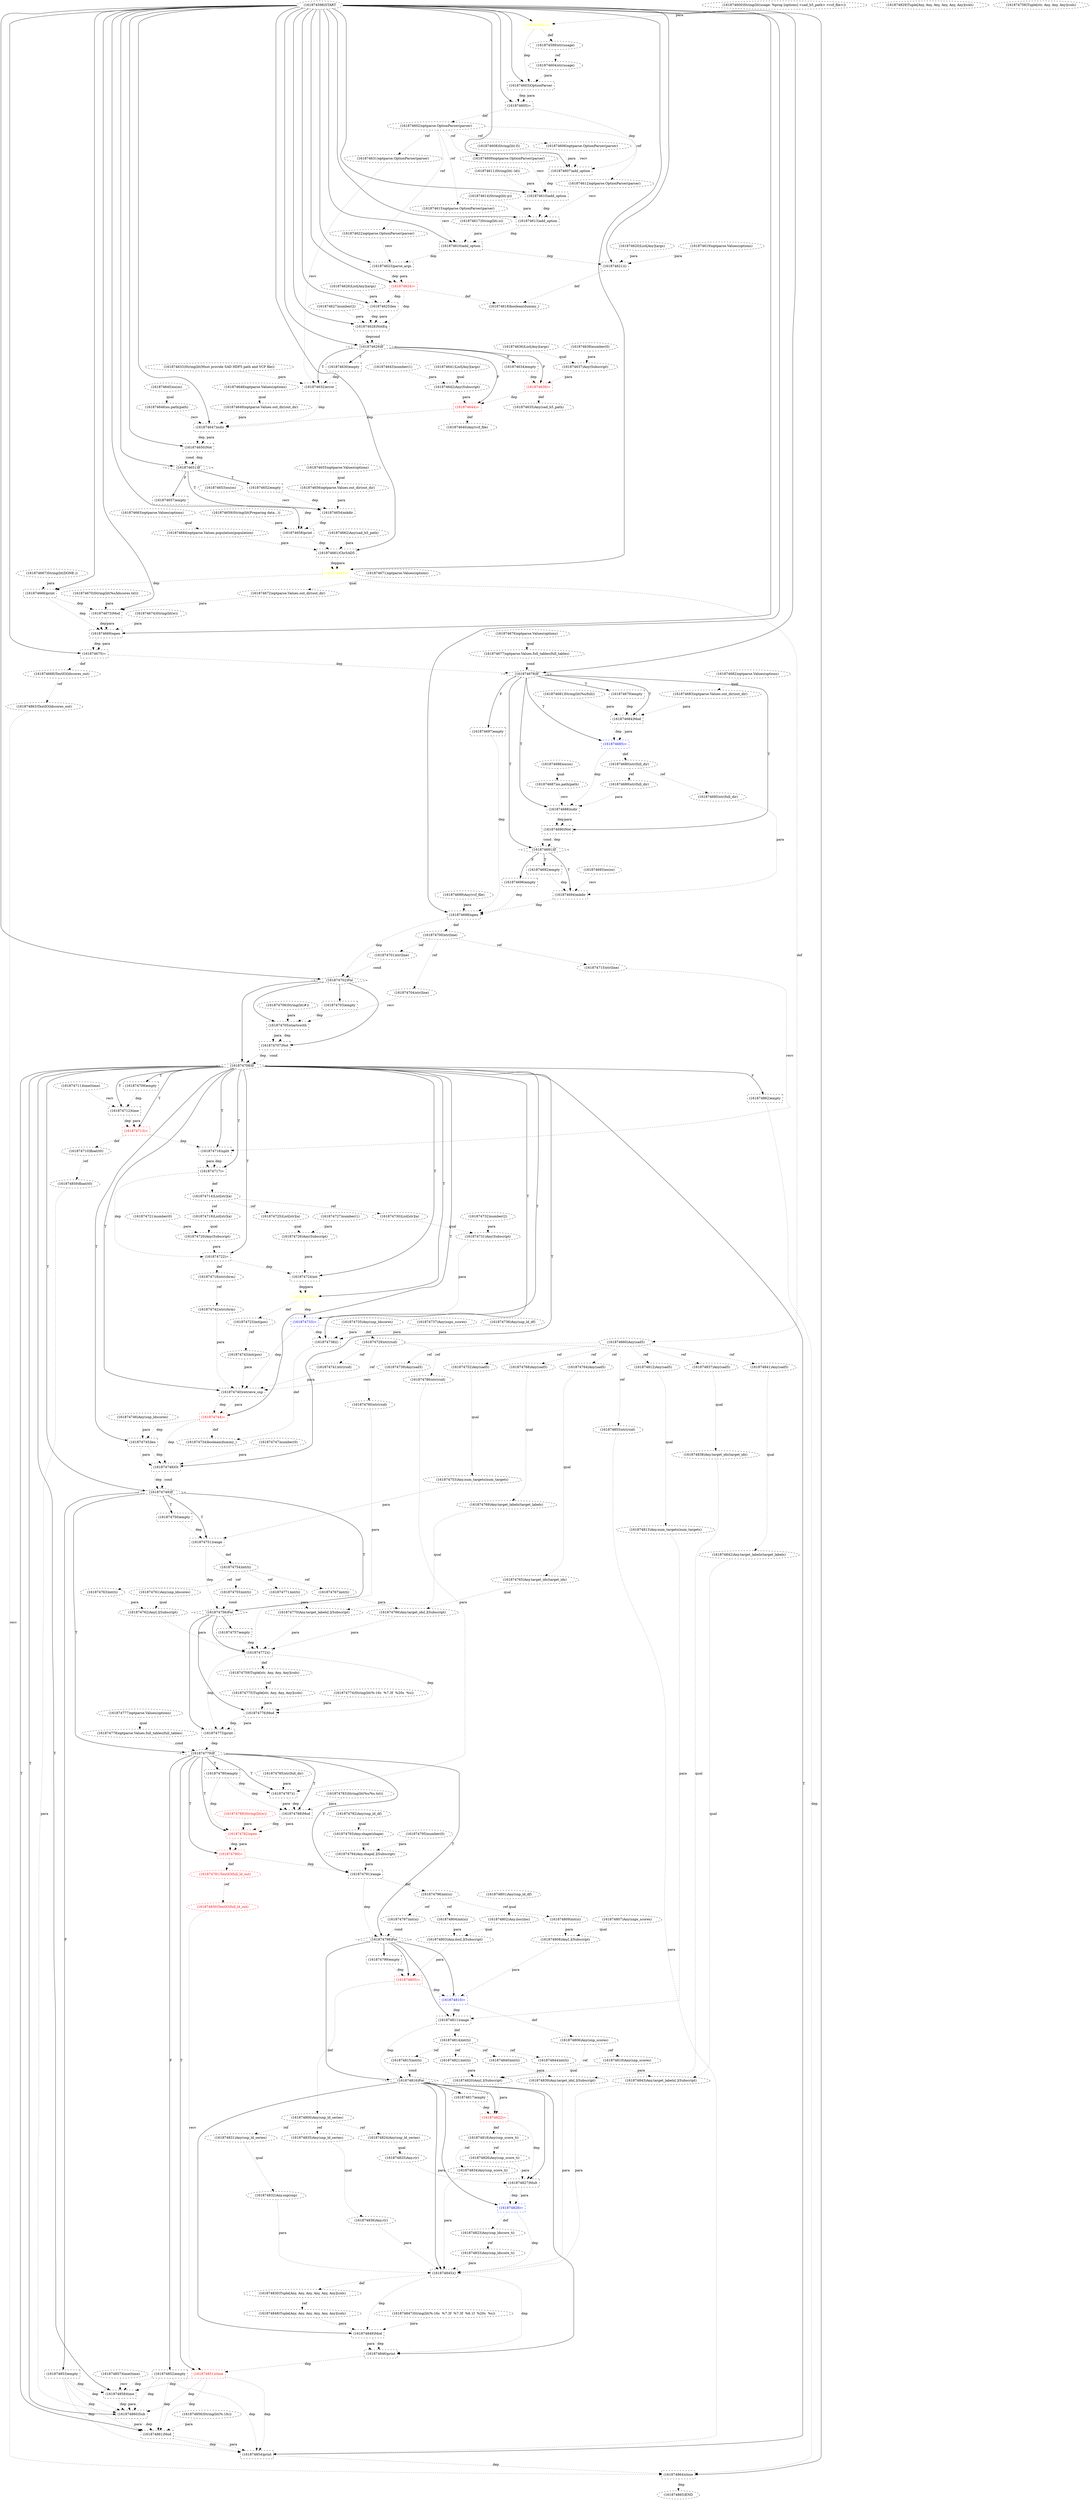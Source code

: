 digraph G {
1 [label="(161874787)()" shape=box style=dashed]
2 [label="(161874610)add_option" shape=box style=dashed]
3 [label="(161874735)Any(snp_ldscores)" shape=ellipse style=dashed]
4 [label="(161874830)Tuple[Any, Any, Any, Any, Any, Any](cols)" shape=ellipse style=dashed]
5 [label="(161874750)empty" shape=box style=dashed]
6 [label="(161874625)len" shape=box style=dashed]
7 [label="(161874773)print" shape=box style=dashed]
8 [label="(161874804)int(si)" shape=ellipse style=dashed]
9 [label="(161874734)boolean(dummy_)" shape=ellipse style=dashed]
10 [label="(161874636)List[Any](args)" shape=ellipse style=dashed]
11 [label="(161874759)Tuple[str, Any, Any, Any](cols)" shape=ellipse style=dashed]
12 [label="(161874848)Tuple[Any, Any, Any, Any, Any, Any](cols)" shape=ellipse style=dashed]
13 [label="(161874726)Any(Subscript)" shape=ellipse style=dashed]
14 [label="(161874654)mkdir" shape=box style=dashed]
15 [label="(161874786)str(rsid)" shape=ellipse style=dashed]
16 [label="(161874751)range" shape=box style=dashed]
17 [label="(161874696)empty" shape=box style=dashed]
18 [label="(161874833)Any(snp_ldscore_ti)" shape=ellipse style=dashed]
19 [label="(161874803)Any.iloc[.](Subscript)" shape=ellipse style=dashed]
20 [label="(161874843)Any.target_labels[.](Subscript)" shape=ellipse style=dashed]
21 [label="(161874620)List[Any](args)" shape=ellipse style=dashed]
22 [label="(161874793)Any.shape(shape)" shape=ellipse style=dashed]
23 [label="(161874685)=" shape=box style=dashed color=blue fontcolor=blue]
24 [label="(161874799)empty" shape=box style=dashed]
25 [label="(161874780)empty" shape=box style=dashed]
26 [label="(161874694)mkdir" shape=box style=dashed]
27 [label="(161874628)NotEq" shape=box style=dashed]
28 [label="(161874761)Any(snp_ldscores)" shape=ellipse style=dashed]
29 [label="(161874777)optparse.Values(options)" shape=ellipse style=dashed]
30 [label="(161874752)Any(sad5)" shape=ellipse style=dashed]
31 [label="(161874821)int(ti)" shape=ellipse style=dashed]
32 [label="(161874839)Any.target_ids[.](Subscript)" shape=ellipse style=dashed]
33 [label="(161874805)=" shape=box style=dashed color=red fontcolor=red]
34 [label="(161874864)close" shape=box style=dashed color=black fontcolor=black]
35 [label="(161874639)=" shape=box style=dashed color=red fontcolor=red]
36 [label="(161874781)TextIO(full_ld_out)" shape=ellipse style=dashed color=red fontcolor=red]
37 [label="(161874767)int(ti)" shape=ellipse style=dashed]
38 [label="(161874721)number(0)" shape=ellipse style=dashed]
39 [label="(161874743)int(pos)" shape=ellipse style=dashed]
40 [label="(161874650)Not" shape=box style=dashed]
41 [label="(161874811)range" shape=box style=dashed]
42 [label="(161874692)empty" shape=box style=dashed]
43 [label="(161874717)=" shape=box style=dashed color=black fontcolor=black]
44 [label="(161874631)optparse.OptionParser(parser)" shape=ellipse style=dashed]
45 [label="(161874732)number(2)" shape=ellipse style=dashed]
46 [label="(161874641)List[Any](args)" shape=ellipse style=dashed]
47 [label="(161874795)number(0)" shape=ellipse style=dashed]
48 [label="(161874699)Any(vcf_file)" shape=ellipse style=dashed]
49 [label="(161874728)=" shape=box style=dashed color=yellow fontcolor=yellow]
50 [label="(161874686)os(os)" shape=ellipse style=dashed]
51 [label="(161874817)empty" shape=box style=dashed]
52 [label="(161874749)If" shape=diamond style=dashed]
53 [label="(161874788)Mod" shape=box style=dashed]
54 [label="(161874633)String(lit(Must provide SAD HDF5 path and VCF file))" shape=ellipse style=dashed]
55 [label="(161874618)boolean(dummy_)" shape=ellipse style=dashed]
56 [label="(161874614)String(lit(-p))" shape=ellipse style=dashed]
57 [label="(161874791)range" shape=box style=dashed]
58 [label="(161874649)optparse.Values.out_dir(out_dir)" shape=ellipse style=dashed]
59 [label="(161874753)Any.num_targets(num_targets)" shape=ellipse style=dashed]
60 [label="(161874851)close" shape=box style=dashed color=red fontcolor=red]
61 [label="(161874742)str(chrm)" shape=ellipse style=dashed]
62 [label="(161874687)os.path(path)" shape=ellipse style=dashed]
63 [label="(161874673)Mod" shape=box style=dashed]
64 [label="(161874772)()" shape=box style=dashed]
65 [label="(161874715)str(line)" shape=ellipse style=dashed]
66 [label="(161874629)If" shape=diamond style=dashed]
67 [label="(161874828)=" shape=box style=dashed color=blue fontcolor=blue]
68 [label="(161874648)optparse.Values(options)" shape=ellipse style=dashed]
69 [label="(161874775)Tuple[str, Any, Any, Any](cols)" shape=ellipse style=dashed]
70 [label="(161874768)Any(sad5)" shape=ellipse style=dashed]
71 [label="(161874792)Any(snp_ld_df)" shape=ellipse style=dashed]
72 [label="(161874863)TextIO(ldscores_out)" shape=ellipse style=dashed color=black fontcolor=black]
73 [label="(161874630)empty" shape=box style=dashed]
74 [label="(161874716)split" shape=box style=dashed]
75 [label="(161874599)str(usage)" shape=ellipse style=dashed]
76 [label="(161874845)()" shape=box style=dashed]
77 [label="(161874724)int" shape=box style=dashed]
78 [label="(161874658)print" shape=box style=dashed]
79 [label="(161874826)Any(snp_score_ti)" shape=ellipse style=dashed]
80 [label="(161874644)=" shape=box style=dashed color=red fontcolor=red]
81 [label="(161874656)optparse.Values.out_dir(out_dir)" shape=ellipse style=dashed]
82 [label="(161874678)If" shape=diamond style=dashed]
83 [label="(161874720)Any(Subscript)" shape=ellipse style=dashed]
84 [label="(161874770)Any.target_labels[.](Subscript)" shape=ellipse style=dashed]
85 [label="(161874844)int(ti)" shape=ellipse style=dashed]
86 [label="(161874812)Any(sad5)" shape=ellipse style=dashed]
87 [label="(161874613)add_option" shape=box style=dashed]
88 [label="(161874849)Mod" shape=box style=dashed]
89 [label="(161874824)Any(snp_ld_series)" shape=ellipse style=dashed]
90 [label="(161874738)()" shape=box style=dashed]
91 [label="(161874690)Not" shape=box style=dashed]
92 [label="(161874757)empty" shape=box style=dashed]
93 [label="(161874806)Any(snp_scores)" shape=ellipse style=dashed]
94 [label="(161874608)String(lit(-f))" shape=ellipse style=dashed]
95 [label="(161874831)Any(snp_ld_series)" shape=ellipse style=dashed]
96 [label="(161874691)If" shape=diamond style=dashed]
97 [label="(161874703)empty" shape=box style=dashed]
98 [label="(161874651)If" shape=diamond style=dashed]
99 [label="(161874708)If" shape=diamond style=dashed]
100 [label="(161874713)=" shape=box style=dashed color=red fontcolor=red]
101 [label="(161874646)os.path(path)" shape=ellipse style=dashed]
102 [label="(161874621)()" shape=box style=dashed]
103 [label="(161874605)=" shape=box style=dashed color=black fontcolor=black]
104 [label="(161874823)Any(snp_ldscore_ti)" shape=ellipse style=dashed]
105 [label="(161874829)Tuple[Any, Any, Any, Any, Any, Any](cols)" shape=ellipse style=dashed]
106 [label="(161874729)str(rsid)" shape=ellipse style=dashed]
107 [label="(161874747)number(0)" shape=ellipse style=dashed]
108 [label="(161874760)str(rsid)" shape=ellipse style=dashed]
109 [label="(161874797)int(si)" shape=ellipse style=dashed]
110 [label="(161874858)time" shape=box style=dashed]
111 [label="(161874718)str(chrm)" shape=ellipse style=dashed]
112 [label="(161874642)Any(Subscript)" shape=ellipse style=dashed]
113 [label="(161874842)Any.target_labels(target_labels)" shape=ellipse style=dashed]
114 [label="(161874774)String(lit(%-16s  %7.3f  %20s  %s))" shape=ellipse style=dashed]
115 [label="(161874693)os(os)" shape=ellipse style=dashed]
116 [label="(161874684)Mod" shape=box style=dashed]
117 [label="(161874682)optparse.Values(options)" shape=ellipse style=dashed]
118 [label="(161874802)Any.iloc(iloc)" shape=ellipse style=dashed]
119 [label="(161874758)Tuple[str, Any, Any, Any](cols)" shape=ellipse style=dashed]
120 [label="(161874741)str(rsid)" shape=ellipse style=dashed]
121 [label="(161874659)String(lit(Preparing data...))" shape=ellipse style=dashed]
122 [label="(161874740)retrieve_snp" shape=box style=dashed]
123 [label="(161874739)Any(sad5)" shape=ellipse style=dashed]
124 [label="(161874669)open" shape=box style=dashed color=black fontcolor=black]
125 [label="(161874653)os(os)" shape=ellipse style=dashed]
126 [label="(161874856)String(lit(%.1fs))" shape=ellipse style=dashed]
127 [label="(161874748)Gt" shape=box style=dashed]
128 [label="(161874672)optparse.Values.out_dir(out_dir)" shape=ellipse style=dashed]
129 [label="(161874850)TextIO(full_ld_out)" shape=ellipse style=dashed color=red fontcolor=red]
130 [label="(161874657)empty" shape=box style=dashed]
131 [label="(161874603)OptionParser" shape=box style=dashed]
132 [label="(161874783)String(lit(%s/%s.txt))" shape=ellipse style=dashed]
133 [label="(161874619)optparse.Values(options)" shape=ellipse style=dashed]
134 [label="(161874762)Any[.](Subscript)" shape=ellipse style=dashed]
135 [label="(161874709)empty" shape=box style=dashed]
136 [label="(161874771)int(ti)" shape=ellipse style=dashed]
137 [label="(161874702)For" shape=diamond style=dashed]
138 [label="(161874755)int(ti)" shape=ellipse style=dashed]
139 [label="(161874640)Any(vcf_file)" shape=ellipse style=dashed]
140 [label="(161874661)ChrSAD5" shape=box style=dashed]
141 [label="(161874665)=" shape=box style=dashed color=yellow fontcolor=yellow]
142 [label="(161874827)Mult" shape=box style=dashed]
143 [label="(161874612)optparse.OptionParser(parser)" shape=ellipse style=dashed]
144 [label="(161874733)=" shape=box style=dashed color=blue fontcolor=blue]
145 [label="(161874655)optparse.Values(options)" shape=ellipse style=dashed]
146 [label="(161874600)String(lit(usage: %prog [options] <sad_h5_path> <vcf_file>))" shape=ellipse style=dashed]
147 [label="(161874834)Any(snp_score_ti)" shape=ellipse style=dashed]
148 [label="(161874609)optparse.OptionParser(parser)" shape=ellipse style=dashed]
149 [label="(161874674)String(lit(w))" shape=ellipse style=dashed color=black fontcolor=black]
150 [label="(161874825)Any.r(r)" shape=ellipse style=dashed]
151 [label="(161874859)float(t0)" shape=ellipse style=dashed]
152 [label="(161874710)float(t0)" shape=ellipse style=dashed]
153 [label="(161874841)Any(sad5)" shape=ellipse style=dashed]
154 [label="(161874634)empty" shape=box style=dashed]
155 [label="(161874838)Any.target_ids(target_ids)" shape=ellipse style=dashed]
156 [label="(161874719)List[str](a)" shape=ellipse style=dashed]
157 [label="(161874626)List[Any](args)" shape=ellipse style=dashed]
158 [label="(161874598)START" style=dashed]
159 [label="(161874820)Any[.](Subscript)" shape=ellipse style=dashed]
160 [label="(161874706)String(lit(#))" shape=ellipse style=dashed]
161 [label="(161874846)print" shape=box style=dashed]
162 [label="(161874616)add_option" shape=box style=dashed]
163 [label="(161874840)int(ti)" shape=ellipse style=dashed]
164 [label="(161874819)Any(snp_scores)" shape=ellipse style=dashed]
165 [label="(161874790)=" shape=box style=dashed color=red fontcolor=red]
166 [label="(161874624)=" shape=box style=dashed color=red fontcolor=red]
167 [label="(161874698)open" shape=box style=dashed]
168 [label="(161874832)Any.snp(snp)" shape=ellipse style=dashed]
169 [label="(161874765)Any.target_ids(target_ids)" shape=ellipse style=dashed]
170 [label="(161874606)optparse.OptionParser(parser)" shape=ellipse style=dashed]
171 [label="(161874835)Any(snp_ld_series)" shape=ellipse style=dashed]
172 [label="(161874615)optparse.OptionParser(parser)" shape=ellipse style=dashed]
173 [label="(161874623)parse_args" shape=box style=dashed]
174 [label="(161874635)Any(sad_h5_path)" shape=ellipse style=dashed]
175 [label="(161874627)number(2)" shape=ellipse style=dashed]
176 [label="(161874675)=" shape=box style=dashed color=black fontcolor=black]
177 [label="(161874847)String(lit(%-16s  %7.3f  %7.3f  %6.1f  %20s  %s))" shape=ellipse style=dashed]
178 [label="(161874836)Any.r(r)" shape=ellipse style=dashed]
179 [label="(161874602)optparse.OptionParser(parser)" shape=ellipse style=dashed]
180 [label="(161874679)empty" shape=box style=dashed]
181 [label="(161874807)Any(snps_scores)" shape=ellipse style=dashed]
182 [label="(161874601)=" shape=box style=dashed color=yellow fontcolor=yellow]
183 [label="(161874769)Any.target_labels(target_labels)" shape=ellipse style=dashed]
184 [label="(161874837)Any(sad5)" shape=ellipse style=dashed]
185 [label="(161874611)String(lit(--ld))" shape=ellipse style=dashed]
186 [label="(161874727)number(1)" shape=ellipse style=dashed]
187 [label="(161874711)time(time)" shape=ellipse style=dashed]
188 [label="(161874714)List[str](a)" shape=ellipse style=dashed]
189 [label="(161874680)str(full_dir)" shape=ellipse style=dashed]
190 [label="(161874764)Any(sad5)" shape=ellipse style=dashed]
191 [label="(161874798)For" shape=diamond style=dashed]
192 [label="(161874731)Any(Subscript)" shape=ellipse style=dashed]
193 [label="(161874607)add_option" shape=box style=dashed]
194 [label="(161874782)open" shape=box style=dashed color=red fontcolor=red]
195 [label="(161874809)int(si)" shape=ellipse style=dashed]
196 [label="(161874666)print" shape=box style=dashed]
197 [label="(161874810)=" shape=box style=dashed color=blue fontcolor=blue]
198 [label="(161874816)For" shape=diamond style=dashed]
199 [label="(161874860)Sub" shape=box style=dashed]
200 [label="(161874861)Mod" shape=box style=dashed]
201 [label="(161874725)List[str](a)" shape=ellipse style=dashed]
202 [label="(161874667)String(lit(DONE.))" shape=ellipse style=dashed]
203 [label="(161874677)optparse.Values.full_tables(full_tables)" shape=ellipse style=dashed]
204 [label="(161874622)optparse.OptionParser(parser)" shape=ellipse style=dashed]
205 [label="(161874689)str(full_dir)" shape=ellipse style=dashed]
206 [label="(161874745)len" shape=box style=dashed]
207 [label="(161874663)optparse.Values(options)" shape=ellipse style=dashed]
208 [label="(161874707)Not" shape=box style=dashed]
209 [label="(161874813)Any.num_targets(num_targets)" shape=ellipse style=dashed]
210 [label="(161874670)String(lit(%s/ldscores.txt))" shape=ellipse style=dashed]
211 [label="(161874704)str(line)" shape=ellipse style=dashed]
212 [label="(161874604)str(usage)" shape=ellipse style=dashed]
213 [label="(161874637)Any(Subscript)" shape=ellipse style=dashed]
214 [label="(161874701)str(line)" shape=ellipse style=dashed]
215 [label="(161874766)Any.target_ids[.](Subscript)" shape=ellipse style=dashed]
216 [label="(161874681)String(lit(%s/full))" shape=ellipse style=dashed]
217 [label="(161874638)number(0)" shape=ellipse style=dashed]
218 [label="(161874815)int(ti)" shape=ellipse style=dashed]
219 [label="(161874852)empty" shape=box style=dashed]
220 [label="(161874632)error" shape=box style=dashed]
221 [label="(161874794)Any.shape[.](Subscript)" shape=ellipse style=dashed]
222 [label="(161874643)number(1)" shape=ellipse style=dashed]
223 [label="(161874855)str(rsid)" shape=ellipse style=dashed]
224 [label="(161874808)Any[.](Subscript)" shape=ellipse style=dashed]
225 [label="(161874664)optparse.Values.population(population)" shape=ellipse style=dashed]
226 [label="(161874865)END" style=dashed]
227 [label="(161874862)empty" shape=box style=dashed]
228 [label="(161874754)int(ti)" shape=ellipse style=dashed]
229 [label="(161874818)Any(snp_score_ti)" shape=ellipse style=dashed]
230 [label="(161874660)Any(sad5)" shape=ellipse style=dashed]
231 [label="(161874705)startswith" shape=box style=dashed]
232 [label="(161874800)Any(snp_ld_series)" shape=ellipse style=dashed]
233 [label="(161874746)Any(snp_ldscores)" shape=ellipse style=dashed]
234 [label="(161874789)String(lit(w))" shape=ellipse style=dashed color=red fontcolor=red]
235 [label="(161874645)os(os)" shape=ellipse style=dashed]
236 [label="(161874695)str(full_dir)" shape=ellipse style=dashed]
237 [label="(161874853)empty" shape=box style=dashed]
238 [label="(161874647)isdir" shape=box style=dashed]
239 [label="(161874697)empty" shape=box style=dashed]
240 [label="(161874737)Any(snps_scores)" shape=ellipse style=dashed]
241 [label="(161874688)isdir" shape=box style=dashed]
242 [label="(161874662)Any(sad_h5_path)" shape=ellipse style=dashed]
243 [label="(161874814)int(ti)" shape=ellipse style=dashed]
244 [label="(161874671)optparse.Values(options)" shape=ellipse style=dashed]
245 [label="(161874776)Mod" shape=box style=dashed]
246 [label="(161874676)optparse.Values(options)" shape=ellipse style=dashed]
247 [label="(161874744)=" shape=box style=dashed color=red fontcolor=red]
248 [label="(161874779)If" shape=diamond style=dashed]
249 [label="(161874617)String(lit(-o))" shape=ellipse style=dashed]
250 [label="(161874730)List[str](a)" shape=ellipse style=dashed]
251 [label="(161874801)Any(snp_ld_df)" shape=ellipse style=dashed]
252 [label="(161874796)int(si)" shape=ellipse style=dashed]
253 [label="(161874683)optparse.Values.out_dir(out_dir)" shape=ellipse style=dashed]
254 [label="(161874736)Any(snp_ld_df)" shape=ellipse style=dashed]
255 [label="(161874763)int(ti)" shape=ellipse style=dashed]
256 [label="(161874822)=" shape=box style=dashed color=red fontcolor=red]
257 [label="(161874722)=" shape=box style=dashed color=black fontcolor=black]
258 [label="(161874778)optparse.Values.full_tables(full_tables)" shape=ellipse style=dashed]
259 [label="(161874668)TextIO(ldscores_out)" shape=ellipse style=dashed color=black fontcolor=black]
260 [label="(161874700)str(line)" shape=ellipse style=dashed]
261 [label="(161874756)For" shape=diamond style=dashed]
262 [label="(161874785)str(full_dir)" shape=ellipse style=dashed]
263 [label="(161874652)empty" shape=box style=dashed]
264 [label="(161874857)time(time)" shape=ellipse style=dashed]
265 [label="(161874712)time" shape=box style=dashed]
266 [label="(161874854)print" shape=box style=dashed]
267 [label="(161874723)int(pos)" shape=ellipse style=dashed]
248 -> 1 [label="T"];
262 -> 1 [label="para" style=dotted];
15 -> 1 [label="para" style=dotted];
25 -> 1 [label="dep" style=dotted];
158 -> 2 [label="" style=solid];
148 -> 2 [label="recv" style=dotted];
185 -> 2 [label="para" style=dotted];
193 -> 2 [label="dep" style=dotted];
76 -> 4 [label="def" style=dotted];
52 -> 5 [label="T"];
158 -> 6 [label="" style=solid];
157 -> 6 [label="para" style=dotted];
166 -> 6 [label="dep" style=dotted];
261 -> 7 [label="" style=solid];
245 -> 7 [label="dep" style=dotted];
245 -> 7 [label="para" style=dotted];
64 -> 7 [label="dep" style=dotted];
252 -> 8 [label="ref" style=dotted];
90 -> 9 [label="def" style=dotted];
247 -> 9 [label="def" style=dotted];
64 -> 11 [label="def" style=dotted];
4 -> 12 [label="ref" style=dotted];
201 -> 13 [label="qual" style=dotted];
186 -> 13 [label="para" style=dotted];
98 -> 14 [label="T"];
125 -> 14 [label="recv" style=dotted];
81 -> 14 [label="para" style=dotted];
263 -> 14 [label="dep" style=dotted];
106 -> 15 [label="ref" style=dotted];
52 -> 16 [label="T"];
59 -> 16 [label="para" style=dotted];
5 -> 16 [label="dep" style=dotted];
96 -> 17 [label="F"];
104 -> 18 [label="ref" style=dotted];
118 -> 19 [label="qual" style=dotted];
8 -> 19 [label="para" style=dotted];
113 -> 20 [label="qual" style=dotted];
85 -> 20 [label="para" style=dotted];
71 -> 22 [label="qual" style=dotted];
82 -> 23 [label="T"];
116 -> 23 [label="dep" style=dotted];
116 -> 23 [label="para" style=dotted];
191 -> 24 [label="" style=solid];
248 -> 25 [label="T"];
96 -> 26 [label="T"];
115 -> 26 [label="recv" style=dotted];
236 -> 26 [label="para" style=dotted];
42 -> 26 [label="dep" style=dotted];
158 -> 27 [label="" style=solid];
6 -> 27 [label="dep" style=dotted];
6 -> 27 [label="para" style=dotted];
175 -> 27 [label="para" style=dotted];
166 -> 27 [label="dep" style=dotted];
230 -> 30 [label="ref" style=dotted];
243 -> 31 [label="ref" style=dotted];
155 -> 32 [label="qual" style=dotted];
163 -> 32 [label="para" style=dotted];
191 -> 33 [label="" style=solid];
19 -> 33 [label="para" style=dotted];
24 -> 33 [label="dep" style=dotted];
158 -> 34 [label="" style=solid];
72 -> 34 [label="recv" style=dotted];
227 -> 34 [label="dep" style=dotted];
266 -> 34 [label="dep" style=dotted];
66 -> 35 [label="F"];
213 -> 35 [label="para" style=dotted];
154 -> 35 [label="dep" style=dotted];
165 -> 36 [label="def" style=dotted];
228 -> 37 [label="ref" style=dotted];
267 -> 39 [label="ref" style=dotted];
158 -> 40 [label="" style=solid];
238 -> 40 [label="dep" style=dotted];
238 -> 40 [label="para" style=dotted];
191 -> 41 [label="" style=solid];
209 -> 41 [label="para" style=dotted];
197 -> 41 [label="dep" style=dotted];
96 -> 42 [label="T"];
99 -> 43 [label="T"];
74 -> 43 [label="dep" style=dotted];
74 -> 43 [label="para" style=dotted];
179 -> 44 [label="ref" style=dotted];
99 -> 49 [label="T"];
77 -> 49 [label="dep" style=dotted];
77 -> 49 [label="para" style=dotted];
198 -> 51 [label="" style=solid];
99 -> 52 [label="T"];
127 -> 52 [label="dep" style=dotted];
127 -> 52 [label="cond" style=dotted];
248 -> 53 [label="T"];
132 -> 53 [label="para" style=dotted];
1 -> 53 [label="dep" style=dotted];
1 -> 53 [label="para" style=dotted];
25 -> 53 [label="dep" style=dotted];
102 -> 55 [label="def" style=dotted];
166 -> 55 [label="def" style=dotted];
248 -> 57 [label="T"];
221 -> 57 [label="para" style=dotted];
165 -> 57 [label="dep" style=dotted];
68 -> 58 [label="qual" style=dotted];
30 -> 59 [label="qual" style=dotted];
248 -> 60 [label="T"];
129 -> 60 [label="recv" style=dotted];
161 -> 60 [label="dep" style=dotted];
111 -> 61 [label="ref" style=dotted];
50 -> 62 [label="qual" style=dotted];
158 -> 63 [label="" style=solid];
210 -> 63 [label="para" style=dotted];
128 -> 63 [label="para" style=dotted];
196 -> 63 [label="dep" style=dotted];
261 -> 64 [label="" style=solid];
108 -> 64 [label="para" style=dotted];
134 -> 64 [label="para" style=dotted];
215 -> 64 [label="para" style=dotted];
84 -> 64 [label="para" style=dotted];
92 -> 64 [label="dep" style=dotted];
260 -> 65 [label="ref" style=dotted];
158 -> 66 [label="" style=solid];
27 -> 66 [label="dep" style=dotted];
27 -> 66 [label="cond" style=dotted];
198 -> 67 [label="" style=solid];
142 -> 67 [label="dep" style=dotted];
142 -> 67 [label="para" style=dotted];
11 -> 69 [label="ref" style=dotted];
230 -> 70 [label="ref" style=dotted];
259 -> 72 [label="ref" style=dotted];
66 -> 73 [label="T"];
99 -> 74 [label="T"];
65 -> 74 [label="recv" style=dotted];
100 -> 74 [label="dep" style=dotted];
182 -> 75 [label="def" style=dotted];
198 -> 76 [label="" style=solid];
168 -> 76 [label="para" style=dotted];
18 -> 76 [label="para" style=dotted];
147 -> 76 [label="para" style=dotted];
178 -> 76 [label="para" style=dotted];
32 -> 76 [label="para" style=dotted];
20 -> 76 [label="para" style=dotted];
67 -> 76 [label="dep" style=dotted];
99 -> 77 [label="T"];
13 -> 77 [label="para" style=dotted];
257 -> 77 [label="dep" style=dotted];
158 -> 78 [label="" style=solid];
121 -> 78 [label="para" style=dotted];
14 -> 78 [label="dep" style=dotted];
130 -> 78 [label="dep" style=dotted];
229 -> 79 [label="ref" style=dotted];
66 -> 80 [label="F"];
112 -> 80 [label="para" style=dotted];
35 -> 80 [label="dep" style=dotted];
145 -> 81 [label="qual" style=dotted];
158 -> 82 [label="" style=solid];
203 -> 82 [label="cond" style=dotted];
176 -> 82 [label="dep" style=dotted];
156 -> 83 [label="qual" style=dotted];
38 -> 83 [label="para" style=dotted];
183 -> 84 [label="qual" style=dotted];
136 -> 84 [label="para" style=dotted];
243 -> 85 [label="ref" style=dotted];
230 -> 86 [label="ref" style=dotted];
158 -> 87 [label="" style=solid];
143 -> 87 [label="recv" style=dotted];
56 -> 87 [label="para" style=dotted];
2 -> 87 [label="dep" style=dotted];
198 -> 88 [label="" style=solid];
177 -> 88 [label="para" style=dotted];
12 -> 88 [label="para" style=dotted];
76 -> 88 [label="dep" style=dotted];
232 -> 89 [label="ref" style=dotted];
99 -> 90 [label="T"];
3 -> 90 [label="para" style=dotted];
254 -> 90 [label="para" style=dotted];
240 -> 90 [label="para" style=dotted];
144 -> 90 [label="dep" style=dotted];
82 -> 91 [label="T"];
241 -> 91 [label="dep" style=dotted];
241 -> 91 [label="para" style=dotted];
261 -> 92 [label="" style=solid];
197 -> 93 [label="def" style=dotted];
232 -> 95 [label="ref" style=dotted];
82 -> 96 [label="T"];
91 -> 96 [label="dep" style=dotted];
91 -> 96 [label="cond" style=dotted];
137 -> 97 [label="" style=solid];
158 -> 98 [label="" style=solid];
40 -> 98 [label="dep" style=dotted];
40 -> 98 [label="cond" style=dotted];
137 -> 99 [label="" style=solid];
208 -> 99 [label="dep" style=dotted];
208 -> 99 [label="cond" style=dotted];
99 -> 100 [label="T"];
265 -> 100 [label="dep" style=dotted];
265 -> 100 [label="para" style=dotted];
235 -> 101 [label="qual" style=dotted];
158 -> 102 [label="" style=solid];
133 -> 102 [label="para" style=dotted];
21 -> 102 [label="para" style=dotted];
162 -> 102 [label="dep" style=dotted];
158 -> 103 [label="" style=solid];
131 -> 103 [label="dep" style=dotted];
131 -> 103 [label="para" style=dotted];
67 -> 104 [label="def" style=dotted];
144 -> 106 [label="def" style=dotted];
106 -> 108 [label="ref" style=dotted];
252 -> 109 [label="ref" style=dotted];
99 -> 110 [label="T"];
264 -> 110 [label="recv" style=dotted];
60 -> 110 [label="dep" style=dotted];
237 -> 110 [label="dep" style=dotted];
219 -> 110 [label="dep" style=dotted];
257 -> 111 [label="def" style=dotted];
46 -> 112 [label="qual" style=dotted];
222 -> 112 [label="para" style=dotted];
153 -> 113 [label="qual" style=dotted];
82 -> 116 [label="T"];
216 -> 116 [label="para" style=dotted];
253 -> 116 [label="para" style=dotted];
180 -> 116 [label="dep" style=dotted];
251 -> 118 [label="qual" style=dotted];
106 -> 120 [label="ref" style=dotted];
99 -> 122 [label="T"];
123 -> 122 [label="recv" style=dotted];
120 -> 122 [label="para" style=dotted];
61 -> 122 [label="para" style=dotted];
39 -> 122 [label="para" style=dotted];
144 -> 122 [label="dep" style=dotted];
230 -> 123 [label="ref" style=dotted];
158 -> 124 [label="" style=solid];
63 -> 124 [label="dep" style=dotted];
63 -> 124 [label="para" style=dotted];
149 -> 124 [label="para" style=dotted];
196 -> 124 [label="dep" style=dotted];
99 -> 127 [label="T"];
206 -> 127 [label="dep" style=dotted];
206 -> 127 [label="para" style=dotted];
107 -> 127 [label="para" style=dotted];
247 -> 127 [label="dep" style=dotted];
244 -> 128 [label="qual" style=dotted];
36 -> 129 [label="ref" style=dotted];
98 -> 130 [label="F"];
158 -> 131 [label="" style=solid];
212 -> 131 [label="para" style=dotted];
182 -> 131 [label="dep" style=dotted];
28 -> 134 [label="qual" style=dotted];
255 -> 134 [label="para" style=dotted];
99 -> 135 [label="T"];
228 -> 136 [label="ref" style=dotted];
158 -> 137 [label="" style=solid];
167 -> 137 [label="dep" style=dotted];
214 -> 137 [label="cond" style=dotted];
228 -> 138 [label="ref" style=dotted];
80 -> 139 [label="def" style=dotted];
158 -> 140 [label="" style=solid];
242 -> 140 [label="para" style=dotted];
225 -> 140 [label="para" style=dotted];
78 -> 140 [label="dep" style=dotted];
158 -> 141 [label="" style=solid];
140 -> 141 [label="dep" style=dotted];
140 -> 141 [label="para" style=dotted];
198 -> 142 [label="" style=solid];
150 -> 142 [label="para" style=dotted];
79 -> 142 [label="para" style=dotted];
256 -> 142 [label="dep" style=dotted];
179 -> 143 [label="ref" style=dotted];
99 -> 144 [label="T"];
192 -> 144 [label="para" style=dotted];
49 -> 144 [label="dep" style=dotted];
229 -> 147 [label="ref" style=dotted];
179 -> 148 [label="ref" style=dotted];
89 -> 150 [label="qual" style=dotted];
152 -> 151 [label="ref" style=dotted];
100 -> 152 [label="def" style=dotted];
230 -> 153 [label="ref" style=dotted];
66 -> 154 [label="F"];
184 -> 155 [label="qual" style=dotted];
188 -> 156 [label="ref" style=dotted];
164 -> 159 [label="qual" style=dotted];
31 -> 159 [label="para" style=dotted];
93 -> 159 [label="ref" style=dotted];
198 -> 161 [label="" style=solid];
88 -> 161 [label="dep" style=dotted];
88 -> 161 [label="para" style=dotted];
76 -> 161 [label="dep" style=dotted];
158 -> 162 [label="" style=solid];
172 -> 162 [label="recv" style=dotted];
249 -> 162 [label="para" style=dotted];
87 -> 162 [label="dep" style=dotted];
243 -> 163 [label="ref" style=dotted];
93 -> 164 [label="ref" style=dotted];
248 -> 165 [label="T"];
194 -> 165 [label="dep" style=dotted];
194 -> 165 [label="para" style=dotted];
158 -> 166 [label="" style=solid];
173 -> 166 [label="dep" style=dotted];
173 -> 166 [label="para" style=dotted];
158 -> 167 [label="" style=solid];
48 -> 167 [label="para" style=dotted];
26 -> 167 [label="dep" style=dotted];
239 -> 167 [label="dep" style=dotted];
17 -> 167 [label="dep" style=dotted];
95 -> 168 [label="qual" style=dotted];
190 -> 169 [label="qual" style=dotted];
179 -> 170 [label="ref" style=dotted];
232 -> 171 [label="ref" style=dotted];
179 -> 172 [label="ref" style=dotted];
158 -> 173 [label="" style=solid];
204 -> 173 [label="recv" style=dotted];
162 -> 173 [label="dep" style=dotted];
35 -> 174 [label="def" style=dotted];
158 -> 176 [label="" style=solid];
124 -> 176 [label="dep" style=dotted];
124 -> 176 [label="para" style=dotted];
171 -> 178 [label="qual" style=dotted];
103 -> 179 [label="def" style=dotted];
82 -> 180 [label="T"];
158 -> 182 [label="" style=solid];
146 -> 182 [label="para" style=dotted];
70 -> 183 [label="qual" style=dotted];
230 -> 184 [label="ref" style=dotted];
43 -> 188 [label="def" style=dotted];
23 -> 189 [label="def" style=dotted];
230 -> 190 [label="ref" style=dotted];
248 -> 191 [label="T"];
57 -> 191 [label="dep" style=dotted];
109 -> 191 [label="cond" style=dotted];
250 -> 192 [label="qual" style=dotted];
45 -> 192 [label="para" style=dotted];
158 -> 193 [label="" style=solid];
170 -> 193 [label="recv" style=dotted];
94 -> 193 [label="para" style=dotted];
103 -> 193 [label="dep" style=dotted];
248 -> 194 [label="T"];
53 -> 194 [label="dep" style=dotted];
53 -> 194 [label="para" style=dotted];
234 -> 194 [label="para" style=dotted];
25 -> 194 [label="dep" style=dotted];
252 -> 195 [label="ref" style=dotted];
158 -> 196 [label="" style=solid];
202 -> 196 [label="para" style=dotted];
141 -> 196 [label="dep" style=dotted];
191 -> 197 [label="" style=solid];
224 -> 197 [label="para" style=dotted];
33 -> 197 [label="dep" style=dotted];
191 -> 198 [label="" style=solid];
41 -> 198 [label="dep" style=dotted];
218 -> 198 [label="cond" style=dotted];
99 -> 199 [label="T"];
110 -> 199 [label="dep" style=dotted];
110 -> 199 [label="para" style=dotted];
151 -> 199 [label="para" style=dotted];
60 -> 199 [label="dep" style=dotted];
237 -> 199 [label="dep" style=dotted];
219 -> 199 [label="dep" style=dotted];
99 -> 200 [label="T"];
126 -> 200 [label="para" style=dotted];
199 -> 200 [label="dep" style=dotted];
199 -> 200 [label="para" style=dotted];
60 -> 200 [label="dep" style=dotted];
237 -> 200 [label="dep" style=dotted];
219 -> 200 [label="dep" style=dotted];
188 -> 201 [label="ref" style=dotted];
246 -> 203 [label="qual" style=dotted];
179 -> 204 [label="ref" style=dotted];
189 -> 205 [label="ref" style=dotted];
99 -> 206 [label="T"];
233 -> 206 [label="para" style=dotted];
247 -> 206 [label="dep" style=dotted];
137 -> 208 [label="" style=solid];
231 -> 208 [label="dep" style=dotted];
231 -> 208 [label="para" style=dotted];
86 -> 209 [label="qual" style=dotted];
260 -> 211 [label="ref" style=dotted];
75 -> 212 [label="ref" style=dotted];
10 -> 213 [label="qual" style=dotted];
217 -> 213 [label="para" style=dotted];
260 -> 214 [label="ref" style=dotted];
169 -> 215 [label="qual" style=dotted];
37 -> 215 [label="para" style=dotted];
243 -> 218 [label="ref" style=dotted];
248 -> 219 [label="F"];
66 -> 220 [label="T"];
44 -> 220 [label="recv" style=dotted];
54 -> 220 [label="para" style=dotted];
73 -> 220 [label="dep" style=dotted];
22 -> 221 [label="qual" style=dotted];
47 -> 221 [label="para" style=dotted];
106 -> 223 [label="ref" style=dotted];
181 -> 224 [label="qual" style=dotted];
195 -> 224 [label="para" style=dotted];
207 -> 225 [label="qual" style=dotted];
34 -> 226 [label="dep" style=dotted];
99 -> 227 [label="F"];
16 -> 228 [label="def" style=dotted];
256 -> 229 [label="def" style=dotted];
141 -> 230 [label="def" style=dotted];
137 -> 231 [label="" style=solid];
211 -> 231 [label="recv" style=dotted];
160 -> 231 [label="para" style=dotted];
97 -> 231 [label="dep" style=dotted];
33 -> 232 [label="def" style=dotted];
189 -> 236 [label="ref" style=dotted];
52 -> 237 [label="F"];
158 -> 238 [label="" style=solid];
101 -> 238 [label="recv" style=dotted];
58 -> 238 [label="para" style=dotted];
80 -> 238 [label="dep" style=dotted];
220 -> 238 [label="dep" style=dotted];
82 -> 239 [label="F"];
82 -> 241 [label="T"];
62 -> 241 [label="recv" style=dotted];
205 -> 241 [label="para" style=dotted];
23 -> 241 [label="dep" style=dotted];
41 -> 243 [label="def" style=dotted];
261 -> 245 [label="" style=solid];
114 -> 245 [label="para" style=dotted];
69 -> 245 [label="para" style=dotted];
64 -> 245 [label="dep" style=dotted];
99 -> 247 [label="T"];
122 -> 247 [label="dep" style=dotted];
122 -> 247 [label="para" style=dotted];
52 -> 248 [label="T"];
258 -> 248 [label="cond" style=dotted];
7 -> 248 [label="dep" style=dotted];
188 -> 250 [label="ref" style=dotted];
57 -> 252 [label="def" style=dotted];
117 -> 253 [label="qual" style=dotted];
228 -> 255 [label="ref" style=dotted];
198 -> 256 [label="" style=solid];
159 -> 256 [label="para" style=dotted];
51 -> 256 [label="dep" style=dotted];
99 -> 257 [label="T"];
83 -> 257 [label="para" style=dotted];
43 -> 257 [label="dep" style=dotted];
29 -> 258 [label="qual" style=dotted];
176 -> 259 [label="def" style=dotted];
167 -> 260 [label="def" style=dotted];
52 -> 261 [label="T"];
16 -> 261 [label="dep" style=dotted];
138 -> 261 [label="cond" style=dotted];
98 -> 263 [label="T"];
99 -> 265 [label="T"];
187 -> 265 [label="recv" style=dotted];
135 -> 265 [label="dep" style=dotted];
99 -> 266 [label="T"];
223 -> 266 [label="para" style=dotted];
200 -> 266 [label="dep" style=dotted];
200 -> 266 [label="para" style=dotted];
60 -> 266 [label="dep" style=dotted];
237 -> 266 [label="dep" style=dotted];
219 -> 266 [label="dep" style=dotted];
49 -> 267 [label="def" style=dotted];
}